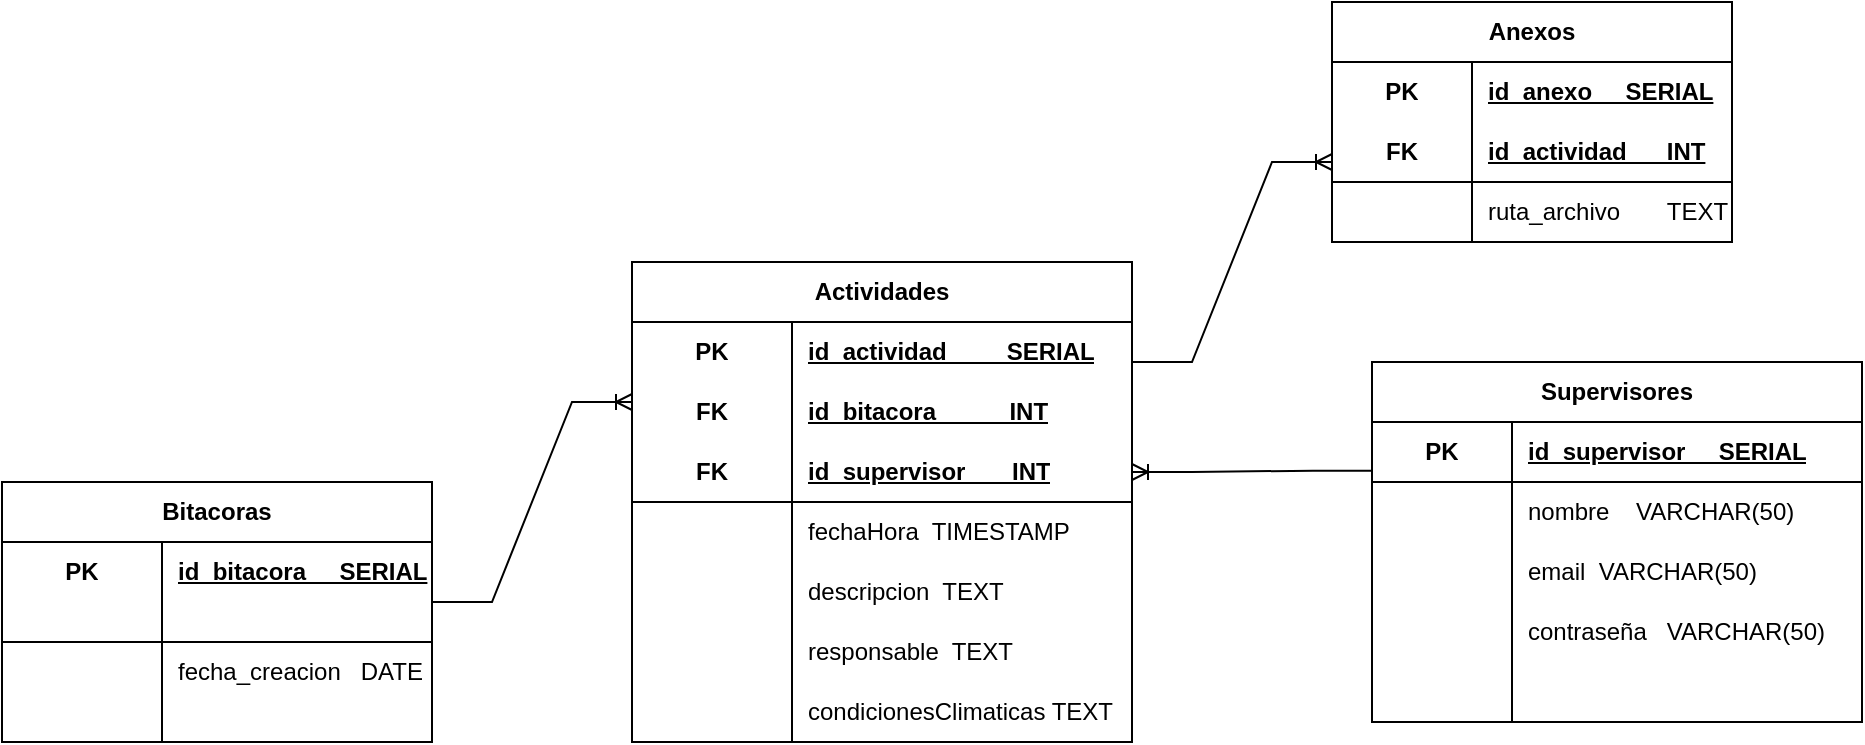 <mxfile version="27.0.6">
  <diagram name="Page-1" id="Y0Sw9reDgD-JhRoUwszx">
    <mxGraphModel dx="2858" dy="1791" grid="1" gridSize="10" guides="1" tooltips="1" connect="1" arrows="1" fold="1" page="1" pageScale="1" pageWidth="850" pageHeight="1100" math="0" shadow="0">
      <root>
        <mxCell id="0" />
        <mxCell id="1" parent="0" />
        <mxCell id="m07J-PjTkUBn5cWPgvYv-16" value="Bitacoras" style="shape=table;startSize=30;container=1;collapsible=1;childLayout=tableLayout;fixedRows=1;rowLines=0;fontStyle=1;align=center;resizeLast=1;html=1;whiteSpace=wrap;" vertex="1" parent="1">
          <mxGeometry x="-1420" y="-580" width="215" height="130" as="geometry" />
        </mxCell>
        <mxCell id="m07J-PjTkUBn5cWPgvYv-17" value="" style="shape=tableRow;horizontal=0;startSize=0;swimlaneHead=0;swimlaneBody=0;fillColor=none;collapsible=0;dropTarget=0;points=[[0,0.5],[1,0.5]];portConstraint=eastwest;top=0;left=0;right=0;bottom=0;html=1;" vertex="1" parent="m07J-PjTkUBn5cWPgvYv-16">
          <mxGeometry y="30" width="215" height="30" as="geometry" />
        </mxCell>
        <mxCell id="m07J-PjTkUBn5cWPgvYv-18" value="PK" style="shape=partialRectangle;connectable=0;fillColor=none;top=0;left=0;bottom=0;right=0;fontStyle=1;overflow=hidden;html=1;whiteSpace=wrap;" vertex="1" parent="m07J-PjTkUBn5cWPgvYv-17">
          <mxGeometry width="80" height="30" as="geometry">
            <mxRectangle width="80" height="30" as="alternateBounds" />
          </mxGeometry>
        </mxCell>
        <mxCell id="m07J-PjTkUBn5cWPgvYv-19" value="id_bitacora&amp;nbsp; &amp;nbsp; &amp;nbsp;SERIAL" style="shape=partialRectangle;connectable=0;fillColor=none;top=0;left=0;bottom=0;right=0;align=left;spacingLeft=6;fontStyle=5;overflow=hidden;html=1;whiteSpace=wrap;" vertex="1" parent="m07J-PjTkUBn5cWPgvYv-17">
          <mxGeometry x="80" width="135" height="30" as="geometry">
            <mxRectangle width="135" height="30" as="alternateBounds" />
          </mxGeometry>
        </mxCell>
        <mxCell id="m07J-PjTkUBn5cWPgvYv-20" value="" style="shape=tableRow;horizontal=0;startSize=0;swimlaneHead=0;swimlaneBody=0;fillColor=none;collapsible=0;dropTarget=0;points=[[0,0.5],[1,0.5]];portConstraint=eastwest;top=0;left=0;right=0;bottom=1;html=1;" vertex="1" parent="m07J-PjTkUBn5cWPgvYv-16">
          <mxGeometry y="60" width="215" height="20" as="geometry" />
        </mxCell>
        <mxCell id="m07J-PjTkUBn5cWPgvYv-21" value="" style="shape=partialRectangle;connectable=0;fillColor=none;top=0;left=0;bottom=0;right=0;fontStyle=1;overflow=hidden;html=1;whiteSpace=wrap;" vertex="1" parent="m07J-PjTkUBn5cWPgvYv-20">
          <mxGeometry width="80" height="20" as="geometry">
            <mxRectangle width="80" height="20" as="alternateBounds" />
          </mxGeometry>
        </mxCell>
        <mxCell id="m07J-PjTkUBn5cWPgvYv-22" value="" style="shape=partialRectangle;connectable=0;fillColor=none;top=0;left=0;bottom=0;right=0;align=left;spacingLeft=6;fontStyle=5;overflow=hidden;html=1;whiteSpace=wrap;" vertex="1" parent="m07J-PjTkUBn5cWPgvYv-20">
          <mxGeometry x="80" width="135" height="20" as="geometry">
            <mxRectangle width="135" height="20" as="alternateBounds" />
          </mxGeometry>
        </mxCell>
        <mxCell id="m07J-PjTkUBn5cWPgvYv-23" value="" style="shape=tableRow;horizontal=0;startSize=0;swimlaneHead=0;swimlaneBody=0;fillColor=none;collapsible=0;dropTarget=0;points=[[0,0.5],[1,0.5]];portConstraint=eastwest;top=0;left=0;right=0;bottom=0;html=1;" vertex="1" parent="m07J-PjTkUBn5cWPgvYv-16">
          <mxGeometry y="80" width="215" height="30" as="geometry" />
        </mxCell>
        <mxCell id="m07J-PjTkUBn5cWPgvYv-24" value="" style="shape=partialRectangle;connectable=0;fillColor=none;top=0;left=0;bottom=0;right=0;editable=1;overflow=hidden;html=1;whiteSpace=wrap;" vertex="1" parent="m07J-PjTkUBn5cWPgvYv-23">
          <mxGeometry width="80" height="30" as="geometry">
            <mxRectangle width="80" height="30" as="alternateBounds" />
          </mxGeometry>
        </mxCell>
        <mxCell id="m07J-PjTkUBn5cWPgvYv-25" value="fecha_creacion&amp;nbsp; &amp;nbsp;DATE" style="shape=partialRectangle;connectable=0;fillColor=none;top=0;left=0;bottom=0;right=0;align=left;spacingLeft=6;overflow=hidden;html=1;whiteSpace=wrap;" vertex="1" parent="m07J-PjTkUBn5cWPgvYv-23">
          <mxGeometry x="80" width="135" height="30" as="geometry">
            <mxRectangle width="135" height="30" as="alternateBounds" />
          </mxGeometry>
        </mxCell>
        <mxCell id="m07J-PjTkUBn5cWPgvYv-26" value="" style="shape=tableRow;horizontal=0;startSize=0;swimlaneHead=0;swimlaneBody=0;fillColor=none;collapsible=0;dropTarget=0;points=[[0,0.5],[1,0.5]];portConstraint=eastwest;top=0;left=0;right=0;bottom=0;html=1;" vertex="1" parent="m07J-PjTkUBn5cWPgvYv-16">
          <mxGeometry y="110" width="215" height="20" as="geometry" />
        </mxCell>
        <mxCell id="m07J-PjTkUBn5cWPgvYv-27" value="" style="shape=partialRectangle;connectable=0;fillColor=none;top=0;left=0;bottom=0;right=0;editable=1;overflow=hidden;html=1;whiteSpace=wrap;" vertex="1" parent="m07J-PjTkUBn5cWPgvYv-26">
          <mxGeometry width="80" height="20" as="geometry">
            <mxRectangle width="80" height="20" as="alternateBounds" />
          </mxGeometry>
        </mxCell>
        <mxCell id="m07J-PjTkUBn5cWPgvYv-28" value="" style="shape=partialRectangle;connectable=0;fillColor=none;top=0;left=0;bottom=0;right=0;align=left;spacingLeft=6;overflow=hidden;html=1;whiteSpace=wrap;" vertex="1" parent="m07J-PjTkUBn5cWPgvYv-26">
          <mxGeometry x="80" width="135" height="20" as="geometry">
            <mxRectangle width="135" height="20" as="alternateBounds" />
          </mxGeometry>
        </mxCell>
        <mxCell id="m07J-PjTkUBn5cWPgvYv-58" value="Actividades" style="shape=table;startSize=30;container=1;collapsible=1;childLayout=tableLayout;fixedRows=1;rowLines=0;fontStyle=1;align=center;resizeLast=1;html=1;whiteSpace=wrap;" vertex="1" parent="1">
          <mxGeometry x="-1105" y="-690" width="250" height="240" as="geometry" />
        </mxCell>
        <mxCell id="m07J-PjTkUBn5cWPgvYv-59" value="" style="shape=tableRow;horizontal=0;startSize=0;swimlaneHead=0;swimlaneBody=0;fillColor=none;collapsible=0;dropTarget=0;points=[[0,0.5],[1,0.5]];portConstraint=eastwest;top=0;left=0;right=0;bottom=0;html=1;" vertex="1" parent="m07J-PjTkUBn5cWPgvYv-58">
          <mxGeometry y="30" width="250" height="30" as="geometry" />
        </mxCell>
        <mxCell id="m07J-PjTkUBn5cWPgvYv-60" value="PK" style="shape=partialRectangle;connectable=0;fillColor=none;top=0;left=0;bottom=0;right=0;fontStyle=1;overflow=hidden;html=1;whiteSpace=wrap;" vertex="1" parent="m07J-PjTkUBn5cWPgvYv-59">
          <mxGeometry width="80" height="30" as="geometry">
            <mxRectangle width="80" height="30" as="alternateBounds" />
          </mxGeometry>
        </mxCell>
        <mxCell id="m07J-PjTkUBn5cWPgvYv-61" value="id_actividad&amp;nbsp; &amp;nbsp; &amp;nbsp; &amp;nbsp; &amp;nbsp;SERIAL" style="shape=partialRectangle;connectable=0;fillColor=none;top=0;left=0;bottom=0;right=0;align=left;spacingLeft=6;fontStyle=5;overflow=hidden;html=1;whiteSpace=wrap;" vertex="1" parent="m07J-PjTkUBn5cWPgvYv-59">
          <mxGeometry x="80" width="170" height="30" as="geometry">
            <mxRectangle width="170" height="30" as="alternateBounds" />
          </mxGeometry>
        </mxCell>
        <mxCell id="m07J-PjTkUBn5cWPgvYv-102" style="shape=tableRow;horizontal=0;startSize=0;swimlaneHead=0;swimlaneBody=0;fillColor=none;collapsible=0;dropTarget=0;points=[[0,0.5],[1,0.5]];portConstraint=eastwest;top=0;left=0;right=0;bottom=0;html=1;" vertex="1" parent="m07J-PjTkUBn5cWPgvYv-58">
          <mxGeometry y="60" width="250" height="30" as="geometry" />
        </mxCell>
        <mxCell id="m07J-PjTkUBn5cWPgvYv-103" value="FK" style="shape=partialRectangle;connectable=0;fillColor=none;top=0;left=0;bottom=0;right=0;fontStyle=1;overflow=hidden;html=1;whiteSpace=wrap;" vertex="1" parent="m07J-PjTkUBn5cWPgvYv-102">
          <mxGeometry width="80" height="30" as="geometry">
            <mxRectangle width="80" height="30" as="alternateBounds" />
          </mxGeometry>
        </mxCell>
        <mxCell id="m07J-PjTkUBn5cWPgvYv-104" value="id_bitacora&amp;nbsp; &amp;nbsp; &amp;nbsp; &amp;nbsp; &amp;nbsp; &amp;nbsp;INT" style="shape=partialRectangle;connectable=0;fillColor=none;top=0;left=0;bottom=0;right=0;align=left;spacingLeft=6;fontStyle=5;overflow=hidden;html=1;whiteSpace=wrap;" vertex="1" parent="m07J-PjTkUBn5cWPgvYv-102">
          <mxGeometry x="80" width="170" height="30" as="geometry">
            <mxRectangle width="170" height="30" as="alternateBounds" />
          </mxGeometry>
        </mxCell>
        <mxCell id="m07J-PjTkUBn5cWPgvYv-62" value="" style="shape=tableRow;horizontal=0;startSize=0;swimlaneHead=0;swimlaneBody=0;fillColor=none;collapsible=0;dropTarget=0;points=[[0,0.5],[1,0.5]];portConstraint=eastwest;top=0;left=0;right=0;bottom=1;html=1;" vertex="1" parent="m07J-PjTkUBn5cWPgvYv-58">
          <mxGeometry y="90" width="250" height="30" as="geometry" />
        </mxCell>
        <mxCell id="m07J-PjTkUBn5cWPgvYv-63" value="FK" style="shape=partialRectangle;connectable=0;fillColor=none;top=0;left=0;bottom=0;right=0;fontStyle=1;overflow=hidden;html=1;whiteSpace=wrap;" vertex="1" parent="m07J-PjTkUBn5cWPgvYv-62">
          <mxGeometry width="80" height="30" as="geometry">
            <mxRectangle width="80" height="30" as="alternateBounds" />
          </mxGeometry>
        </mxCell>
        <mxCell id="m07J-PjTkUBn5cWPgvYv-64" value="id_supervisor&amp;nbsp; &amp;nbsp; &amp;nbsp; &amp;nbsp;INT" style="shape=partialRectangle;connectable=0;fillColor=none;top=0;left=0;bottom=0;right=0;align=left;spacingLeft=6;fontStyle=5;overflow=hidden;html=1;whiteSpace=wrap;" vertex="1" parent="m07J-PjTkUBn5cWPgvYv-62">
          <mxGeometry x="80" width="170" height="30" as="geometry">
            <mxRectangle width="170" height="30" as="alternateBounds" />
          </mxGeometry>
        </mxCell>
        <mxCell id="m07J-PjTkUBn5cWPgvYv-65" value="" style="shape=tableRow;horizontal=0;startSize=0;swimlaneHead=0;swimlaneBody=0;fillColor=none;collapsible=0;dropTarget=0;points=[[0,0.5],[1,0.5]];portConstraint=eastwest;top=0;left=0;right=0;bottom=0;html=1;" vertex="1" parent="m07J-PjTkUBn5cWPgvYv-58">
          <mxGeometry y="120" width="250" height="30" as="geometry" />
        </mxCell>
        <mxCell id="m07J-PjTkUBn5cWPgvYv-66" value="" style="shape=partialRectangle;connectable=0;fillColor=none;top=0;left=0;bottom=0;right=0;editable=1;overflow=hidden;html=1;whiteSpace=wrap;" vertex="1" parent="m07J-PjTkUBn5cWPgvYv-65">
          <mxGeometry width="80" height="30" as="geometry">
            <mxRectangle width="80" height="30" as="alternateBounds" />
          </mxGeometry>
        </mxCell>
        <mxCell id="m07J-PjTkUBn5cWPgvYv-67" value="fechaHora&amp;nbsp; TIMESTAMP" style="shape=partialRectangle;connectable=0;fillColor=none;top=0;left=0;bottom=0;right=0;align=left;spacingLeft=6;overflow=hidden;html=1;whiteSpace=wrap;" vertex="1" parent="m07J-PjTkUBn5cWPgvYv-65">
          <mxGeometry x="80" width="170" height="30" as="geometry">
            <mxRectangle width="170" height="30" as="alternateBounds" />
          </mxGeometry>
        </mxCell>
        <mxCell id="m07J-PjTkUBn5cWPgvYv-68" value="" style="shape=tableRow;horizontal=0;startSize=0;swimlaneHead=0;swimlaneBody=0;fillColor=none;collapsible=0;dropTarget=0;points=[[0,0.5],[1,0.5]];portConstraint=eastwest;top=0;left=0;right=0;bottom=0;html=1;" vertex="1" parent="m07J-PjTkUBn5cWPgvYv-58">
          <mxGeometry y="150" width="250" height="30" as="geometry" />
        </mxCell>
        <mxCell id="m07J-PjTkUBn5cWPgvYv-69" value="" style="shape=partialRectangle;connectable=0;fillColor=none;top=0;left=0;bottom=0;right=0;editable=1;overflow=hidden;html=1;whiteSpace=wrap;" vertex="1" parent="m07J-PjTkUBn5cWPgvYv-68">
          <mxGeometry width="80" height="30" as="geometry">
            <mxRectangle width="80" height="30" as="alternateBounds" />
          </mxGeometry>
        </mxCell>
        <mxCell id="m07J-PjTkUBn5cWPgvYv-70" value="descripcion&amp;nbsp; TEXT" style="shape=partialRectangle;connectable=0;fillColor=none;top=0;left=0;bottom=0;right=0;align=left;spacingLeft=6;overflow=hidden;html=1;whiteSpace=wrap;" vertex="1" parent="m07J-PjTkUBn5cWPgvYv-68">
          <mxGeometry x="80" width="170" height="30" as="geometry">
            <mxRectangle width="170" height="30" as="alternateBounds" />
          </mxGeometry>
        </mxCell>
        <mxCell id="m07J-PjTkUBn5cWPgvYv-71" style="shape=tableRow;horizontal=0;startSize=0;swimlaneHead=0;swimlaneBody=0;fillColor=none;collapsible=0;dropTarget=0;points=[[0,0.5],[1,0.5]];portConstraint=eastwest;top=0;left=0;right=0;bottom=0;html=1;" vertex="1" parent="m07J-PjTkUBn5cWPgvYv-58">
          <mxGeometry y="180" width="250" height="30" as="geometry" />
        </mxCell>
        <mxCell id="m07J-PjTkUBn5cWPgvYv-72" style="shape=partialRectangle;connectable=0;fillColor=none;top=0;left=0;bottom=0;right=0;editable=1;overflow=hidden;html=1;whiteSpace=wrap;" vertex="1" parent="m07J-PjTkUBn5cWPgvYv-71">
          <mxGeometry width="80" height="30" as="geometry">
            <mxRectangle width="80" height="30" as="alternateBounds" />
          </mxGeometry>
        </mxCell>
        <mxCell id="m07J-PjTkUBn5cWPgvYv-73" value="responsable&amp;nbsp; TEXT" style="shape=partialRectangle;connectable=0;fillColor=none;top=0;left=0;bottom=0;right=0;align=left;spacingLeft=6;overflow=hidden;html=1;whiteSpace=wrap;" vertex="1" parent="m07J-PjTkUBn5cWPgvYv-71">
          <mxGeometry x="80" width="170" height="30" as="geometry">
            <mxRectangle width="170" height="30" as="alternateBounds" />
          </mxGeometry>
        </mxCell>
        <mxCell id="m07J-PjTkUBn5cWPgvYv-74" style="shape=tableRow;horizontal=0;startSize=0;swimlaneHead=0;swimlaneBody=0;fillColor=none;collapsible=0;dropTarget=0;points=[[0,0.5],[1,0.5]];portConstraint=eastwest;top=0;left=0;right=0;bottom=0;html=1;" vertex="1" parent="m07J-PjTkUBn5cWPgvYv-58">
          <mxGeometry y="210" width="250" height="30" as="geometry" />
        </mxCell>
        <mxCell id="m07J-PjTkUBn5cWPgvYv-75" style="shape=partialRectangle;connectable=0;fillColor=none;top=0;left=0;bottom=0;right=0;editable=1;overflow=hidden;html=1;whiteSpace=wrap;" vertex="1" parent="m07J-PjTkUBn5cWPgvYv-74">
          <mxGeometry width="80" height="30" as="geometry">
            <mxRectangle width="80" height="30" as="alternateBounds" />
          </mxGeometry>
        </mxCell>
        <mxCell id="m07J-PjTkUBn5cWPgvYv-76" value="condicionesClimaticas TEXT" style="shape=partialRectangle;connectable=0;fillColor=none;top=0;left=0;bottom=0;right=0;align=left;spacingLeft=6;overflow=hidden;html=1;whiteSpace=wrap;" vertex="1" parent="m07J-PjTkUBn5cWPgvYv-74">
          <mxGeometry x="80" width="170" height="30" as="geometry">
            <mxRectangle width="170" height="30" as="alternateBounds" />
          </mxGeometry>
        </mxCell>
        <mxCell id="m07J-PjTkUBn5cWPgvYv-105" value="Anexos" style="shape=table;startSize=30;container=1;collapsible=1;childLayout=tableLayout;fixedRows=1;rowLines=0;fontStyle=1;align=center;resizeLast=1;html=1;whiteSpace=wrap;" vertex="1" parent="1">
          <mxGeometry x="-755" y="-820" width="200" height="120" as="geometry" />
        </mxCell>
        <mxCell id="m07J-PjTkUBn5cWPgvYv-106" value="" style="shape=tableRow;horizontal=0;startSize=0;swimlaneHead=0;swimlaneBody=0;fillColor=none;collapsible=0;dropTarget=0;points=[[0,0.5],[1,0.5]];portConstraint=eastwest;top=0;left=0;right=0;bottom=0;html=1;" vertex="1" parent="m07J-PjTkUBn5cWPgvYv-105">
          <mxGeometry y="30" width="200" height="30" as="geometry" />
        </mxCell>
        <mxCell id="m07J-PjTkUBn5cWPgvYv-107" value="PK" style="shape=partialRectangle;connectable=0;fillColor=none;top=0;left=0;bottom=0;right=0;fontStyle=1;overflow=hidden;html=1;whiteSpace=wrap;" vertex="1" parent="m07J-PjTkUBn5cWPgvYv-106">
          <mxGeometry width="70.0" height="30" as="geometry">
            <mxRectangle width="70.0" height="30" as="alternateBounds" />
          </mxGeometry>
        </mxCell>
        <mxCell id="m07J-PjTkUBn5cWPgvYv-108" value="id_anexo&amp;nbsp; &amp;nbsp; &amp;nbsp;SERIAL" style="shape=partialRectangle;connectable=0;fillColor=none;top=0;left=0;bottom=0;right=0;align=left;spacingLeft=6;fontStyle=5;overflow=hidden;html=1;whiteSpace=wrap;" vertex="1" parent="m07J-PjTkUBn5cWPgvYv-106">
          <mxGeometry x="70.0" width="130.0" height="30" as="geometry">
            <mxRectangle width="130.0" height="30" as="alternateBounds" />
          </mxGeometry>
        </mxCell>
        <mxCell id="m07J-PjTkUBn5cWPgvYv-109" value="" style="shape=tableRow;horizontal=0;startSize=0;swimlaneHead=0;swimlaneBody=0;fillColor=none;collapsible=0;dropTarget=0;points=[[0,0.5],[1,0.5]];portConstraint=eastwest;top=0;left=0;right=0;bottom=1;html=1;" vertex="1" parent="m07J-PjTkUBn5cWPgvYv-105">
          <mxGeometry y="60" width="200" height="30" as="geometry" />
        </mxCell>
        <mxCell id="m07J-PjTkUBn5cWPgvYv-110" value="FK" style="shape=partialRectangle;connectable=0;fillColor=none;top=0;left=0;bottom=0;right=0;fontStyle=1;overflow=hidden;html=1;whiteSpace=wrap;" vertex="1" parent="m07J-PjTkUBn5cWPgvYv-109">
          <mxGeometry width="70.0" height="30" as="geometry">
            <mxRectangle width="70.0" height="30" as="alternateBounds" />
          </mxGeometry>
        </mxCell>
        <mxCell id="m07J-PjTkUBn5cWPgvYv-111" value="id_actividad&amp;nbsp; &amp;nbsp; &amp;nbsp; INT" style="shape=partialRectangle;connectable=0;fillColor=none;top=0;left=0;bottom=0;right=0;align=left;spacingLeft=6;fontStyle=5;overflow=hidden;html=1;whiteSpace=wrap;" vertex="1" parent="m07J-PjTkUBn5cWPgvYv-109">
          <mxGeometry x="70.0" width="130.0" height="30" as="geometry">
            <mxRectangle width="130.0" height="30" as="alternateBounds" />
          </mxGeometry>
        </mxCell>
        <mxCell id="m07J-PjTkUBn5cWPgvYv-112" value="" style="shape=tableRow;horizontal=0;startSize=0;swimlaneHead=0;swimlaneBody=0;fillColor=none;collapsible=0;dropTarget=0;points=[[0,0.5],[1,0.5]];portConstraint=eastwest;top=0;left=0;right=0;bottom=0;html=1;" vertex="1" parent="m07J-PjTkUBn5cWPgvYv-105">
          <mxGeometry y="90" width="200" height="30" as="geometry" />
        </mxCell>
        <mxCell id="m07J-PjTkUBn5cWPgvYv-113" value="" style="shape=partialRectangle;connectable=0;fillColor=none;top=0;left=0;bottom=0;right=0;editable=1;overflow=hidden;html=1;whiteSpace=wrap;" vertex="1" parent="m07J-PjTkUBn5cWPgvYv-112">
          <mxGeometry width="70.0" height="30" as="geometry">
            <mxRectangle width="70.0" height="30" as="alternateBounds" />
          </mxGeometry>
        </mxCell>
        <mxCell id="m07J-PjTkUBn5cWPgvYv-114" value="ruta_archivo&amp;nbsp; &amp;nbsp; &amp;nbsp; &amp;nbsp;TEXT" style="shape=partialRectangle;connectable=0;fillColor=none;top=0;left=0;bottom=0;right=0;align=left;spacingLeft=6;overflow=hidden;html=1;whiteSpace=wrap;" vertex="1" parent="m07J-PjTkUBn5cWPgvYv-112">
          <mxGeometry x="70.0" width="130.0" height="30" as="geometry">
            <mxRectangle width="130.0" height="30" as="alternateBounds" />
          </mxGeometry>
        </mxCell>
        <mxCell id="m07J-PjTkUBn5cWPgvYv-118" value="Supervisores" style="shape=table;startSize=30;container=1;collapsible=1;childLayout=tableLayout;fixedRows=1;rowLines=0;fontStyle=1;align=center;resizeLast=1;html=1;whiteSpace=wrap;" vertex="1" parent="1">
          <mxGeometry x="-735" y="-640" width="245" height="180" as="geometry" />
        </mxCell>
        <mxCell id="m07J-PjTkUBn5cWPgvYv-122" value="" style="shape=tableRow;horizontal=0;startSize=0;swimlaneHead=0;swimlaneBody=0;fillColor=none;collapsible=0;dropTarget=0;points=[[0,0.5],[1,0.5]];portConstraint=eastwest;top=0;left=0;right=0;bottom=1;html=1;" vertex="1" parent="m07J-PjTkUBn5cWPgvYv-118">
          <mxGeometry y="30" width="245" height="30" as="geometry" />
        </mxCell>
        <mxCell id="m07J-PjTkUBn5cWPgvYv-123" value="PK" style="shape=partialRectangle;connectable=0;fillColor=none;top=0;left=0;bottom=0;right=0;fontStyle=1;overflow=hidden;html=1;whiteSpace=wrap;" vertex="1" parent="m07J-PjTkUBn5cWPgvYv-122">
          <mxGeometry width="70" height="30" as="geometry">
            <mxRectangle width="70" height="30" as="alternateBounds" />
          </mxGeometry>
        </mxCell>
        <mxCell id="m07J-PjTkUBn5cWPgvYv-124" value="id_supervisor&amp;nbsp; &amp;nbsp; &amp;nbsp;SERIAL" style="shape=partialRectangle;connectable=0;fillColor=none;top=0;left=0;bottom=0;right=0;align=left;spacingLeft=6;fontStyle=5;overflow=hidden;html=1;whiteSpace=wrap;" vertex="1" parent="m07J-PjTkUBn5cWPgvYv-122">
          <mxGeometry x="70" width="175" height="30" as="geometry">
            <mxRectangle width="175" height="30" as="alternateBounds" />
          </mxGeometry>
        </mxCell>
        <mxCell id="m07J-PjTkUBn5cWPgvYv-125" value="" style="shape=tableRow;horizontal=0;startSize=0;swimlaneHead=0;swimlaneBody=0;fillColor=none;collapsible=0;dropTarget=0;points=[[0,0.5],[1,0.5]];portConstraint=eastwest;top=0;left=0;right=0;bottom=0;html=1;" vertex="1" parent="m07J-PjTkUBn5cWPgvYv-118">
          <mxGeometry y="60" width="245" height="30" as="geometry" />
        </mxCell>
        <mxCell id="m07J-PjTkUBn5cWPgvYv-126" value="" style="shape=partialRectangle;connectable=0;fillColor=none;top=0;left=0;bottom=0;right=0;editable=1;overflow=hidden;html=1;whiteSpace=wrap;" vertex="1" parent="m07J-PjTkUBn5cWPgvYv-125">
          <mxGeometry width="70" height="30" as="geometry">
            <mxRectangle width="70" height="30" as="alternateBounds" />
          </mxGeometry>
        </mxCell>
        <mxCell id="m07J-PjTkUBn5cWPgvYv-127" value="nombre&amp;nbsp; &amp;nbsp; VARCHAR(50)" style="shape=partialRectangle;connectable=0;fillColor=none;top=0;left=0;bottom=0;right=0;align=left;spacingLeft=6;overflow=hidden;html=1;whiteSpace=wrap;" vertex="1" parent="m07J-PjTkUBn5cWPgvYv-125">
          <mxGeometry x="70" width="175" height="30" as="geometry">
            <mxRectangle width="175" height="30" as="alternateBounds" />
          </mxGeometry>
        </mxCell>
        <mxCell id="m07J-PjTkUBn5cWPgvYv-128" value="" style="shape=tableRow;horizontal=0;startSize=0;swimlaneHead=0;swimlaneBody=0;fillColor=none;collapsible=0;dropTarget=0;points=[[0,0.5],[1,0.5]];portConstraint=eastwest;top=0;left=0;right=0;bottom=0;html=1;" vertex="1" parent="m07J-PjTkUBn5cWPgvYv-118">
          <mxGeometry y="90" width="245" height="30" as="geometry" />
        </mxCell>
        <mxCell id="m07J-PjTkUBn5cWPgvYv-129" value="" style="shape=partialRectangle;connectable=0;fillColor=none;top=0;left=0;bottom=0;right=0;editable=1;overflow=hidden;html=1;whiteSpace=wrap;" vertex="1" parent="m07J-PjTkUBn5cWPgvYv-128">
          <mxGeometry width="70" height="30" as="geometry">
            <mxRectangle width="70" height="30" as="alternateBounds" />
          </mxGeometry>
        </mxCell>
        <mxCell id="m07J-PjTkUBn5cWPgvYv-130" value="email&amp;nbsp; VARCHAR(50)" style="shape=partialRectangle;connectable=0;fillColor=none;top=0;left=0;bottom=0;right=0;align=left;spacingLeft=6;overflow=hidden;html=1;whiteSpace=wrap;" vertex="1" parent="m07J-PjTkUBn5cWPgvYv-128">
          <mxGeometry x="70" width="175" height="30" as="geometry">
            <mxRectangle width="175" height="30" as="alternateBounds" />
          </mxGeometry>
        </mxCell>
        <mxCell id="m07J-PjTkUBn5cWPgvYv-134" style="shape=tableRow;horizontal=0;startSize=0;swimlaneHead=0;swimlaneBody=0;fillColor=none;collapsible=0;dropTarget=0;points=[[0,0.5],[1,0.5]];portConstraint=eastwest;top=0;left=0;right=0;bottom=0;html=1;" vertex="1" parent="m07J-PjTkUBn5cWPgvYv-118">
          <mxGeometry y="120" width="245" height="30" as="geometry" />
        </mxCell>
        <mxCell id="m07J-PjTkUBn5cWPgvYv-135" style="shape=partialRectangle;connectable=0;fillColor=none;top=0;left=0;bottom=0;right=0;editable=1;overflow=hidden;html=1;whiteSpace=wrap;" vertex="1" parent="m07J-PjTkUBn5cWPgvYv-134">
          <mxGeometry width="70" height="30" as="geometry">
            <mxRectangle width="70" height="30" as="alternateBounds" />
          </mxGeometry>
        </mxCell>
        <mxCell id="m07J-PjTkUBn5cWPgvYv-136" value="contraseña&amp;nbsp; &amp;nbsp;VARCHAR(50)&amp;nbsp; &amp;nbsp;" style="shape=partialRectangle;connectable=0;fillColor=none;top=0;left=0;bottom=0;right=0;align=left;spacingLeft=6;overflow=hidden;html=1;whiteSpace=wrap;" vertex="1" parent="m07J-PjTkUBn5cWPgvYv-134">
          <mxGeometry x="70" width="175" height="30" as="geometry">
            <mxRectangle width="175" height="30" as="alternateBounds" />
          </mxGeometry>
        </mxCell>
        <mxCell id="m07J-PjTkUBn5cWPgvYv-131" style="shape=tableRow;horizontal=0;startSize=0;swimlaneHead=0;swimlaneBody=0;fillColor=none;collapsible=0;dropTarget=0;points=[[0,0.5],[1,0.5]];portConstraint=eastwest;top=0;left=0;right=0;bottom=0;html=1;" vertex="1" parent="m07J-PjTkUBn5cWPgvYv-118">
          <mxGeometry y="150" width="245" height="30" as="geometry" />
        </mxCell>
        <mxCell id="m07J-PjTkUBn5cWPgvYv-132" style="shape=partialRectangle;connectable=0;fillColor=none;top=0;left=0;bottom=0;right=0;editable=1;overflow=hidden;html=1;whiteSpace=wrap;" vertex="1" parent="m07J-PjTkUBn5cWPgvYv-131">
          <mxGeometry width="70" height="30" as="geometry">
            <mxRectangle width="70" height="30" as="alternateBounds" />
          </mxGeometry>
        </mxCell>
        <mxCell id="m07J-PjTkUBn5cWPgvYv-133" style="shape=partialRectangle;connectable=0;fillColor=none;top=0;left=0;bottom=0;right=0;align=left;spacingLeft=6;overflow=hidden;html=1;whiteSpace=wrap;" vertex="1" parent="m07J-PjTkUBn5cWPgvYv-131">
          <mxGeometry x="70" width="175" height="30" as="geometry">
            <mxRectangle width="175" height="30" as="alternateBounds" />
          </mxGeometry>
        </mxCell>
        <mxCell id="m07J-PjTkUBn5cWPgvYv-139" value="" style="edgeStyle=entityRelationEdgeStyle;fontSize=12;html=1;endArrow=ERoneToMany;rounded=0;" edge="1" parent="1">
          <mxGeometry width="100" height="100" relative="1" as="geometry">
            <mxPoint x="-1205" y="-520" as="sourcePoint" />
            <mxPoint x="-1105" y="-620" as="targetPoint" />
          </mxGeometry>
        </mxCell>
        <mxCell id="m07J-PjTkUBn5cWPgvYv-140" value="" style="edgeStyle=entityRelationEdgeStyle;fontSize=12;html=1;endArrow=ERoneToMany;rounded=0;" edge="1" parent="1">
          <mxGeometry width="100" height="100" relative="1" as="geometry">
            <mxPoint x="-855" y="-640" as="sourcePoint" />
            <mxPoint x="-755" y="-740" as="targetPoint" />
          </mxGeometry>
        </mxCell>
        <mxCell id="m07J-PjTkUBn5cWPgvYv-143" value="" style="edgeStyle=entityRelationEdgeStyle;fontSize=12;html=1;endArrow=ERoneToMany;rounded=0;entryX=1;entryY=0.5;entryDx=0;entryDy=0;exitX=0.002;exitY=0.811;exitDx=0;exitDy=0;exitPerimeter=0;" edge="1" parent="1" source="m07J-PjTkUBn5cWPgvYv-122" target="m07J-PjTkUBn5cWPgvYv-62">
          <mxGeometry width="100" height="100" relative="1" as="geometry">
            <mxPoint x="-835" y="-430" as="sourcePoint" />
            <mxPoint x="-885" y="-400" as="targetPoint" />
            <Array as="points">
              <mxPoint x="-794.5" y="-330" />
              <mxPoint x="-805" y="-480" />
              <mxPoint x="-725" y="-310" />
              <mxPoint x="-784.5" y="-370" />
              <mxPoint x="-955" y="-400" />
              <mxPoint x="-1055" y="-380" />
            </Array>
          </mxGeometry>
        </mxCell>
      </root>
    </mxGraphModel>
  </diagram>
</mxfile>
